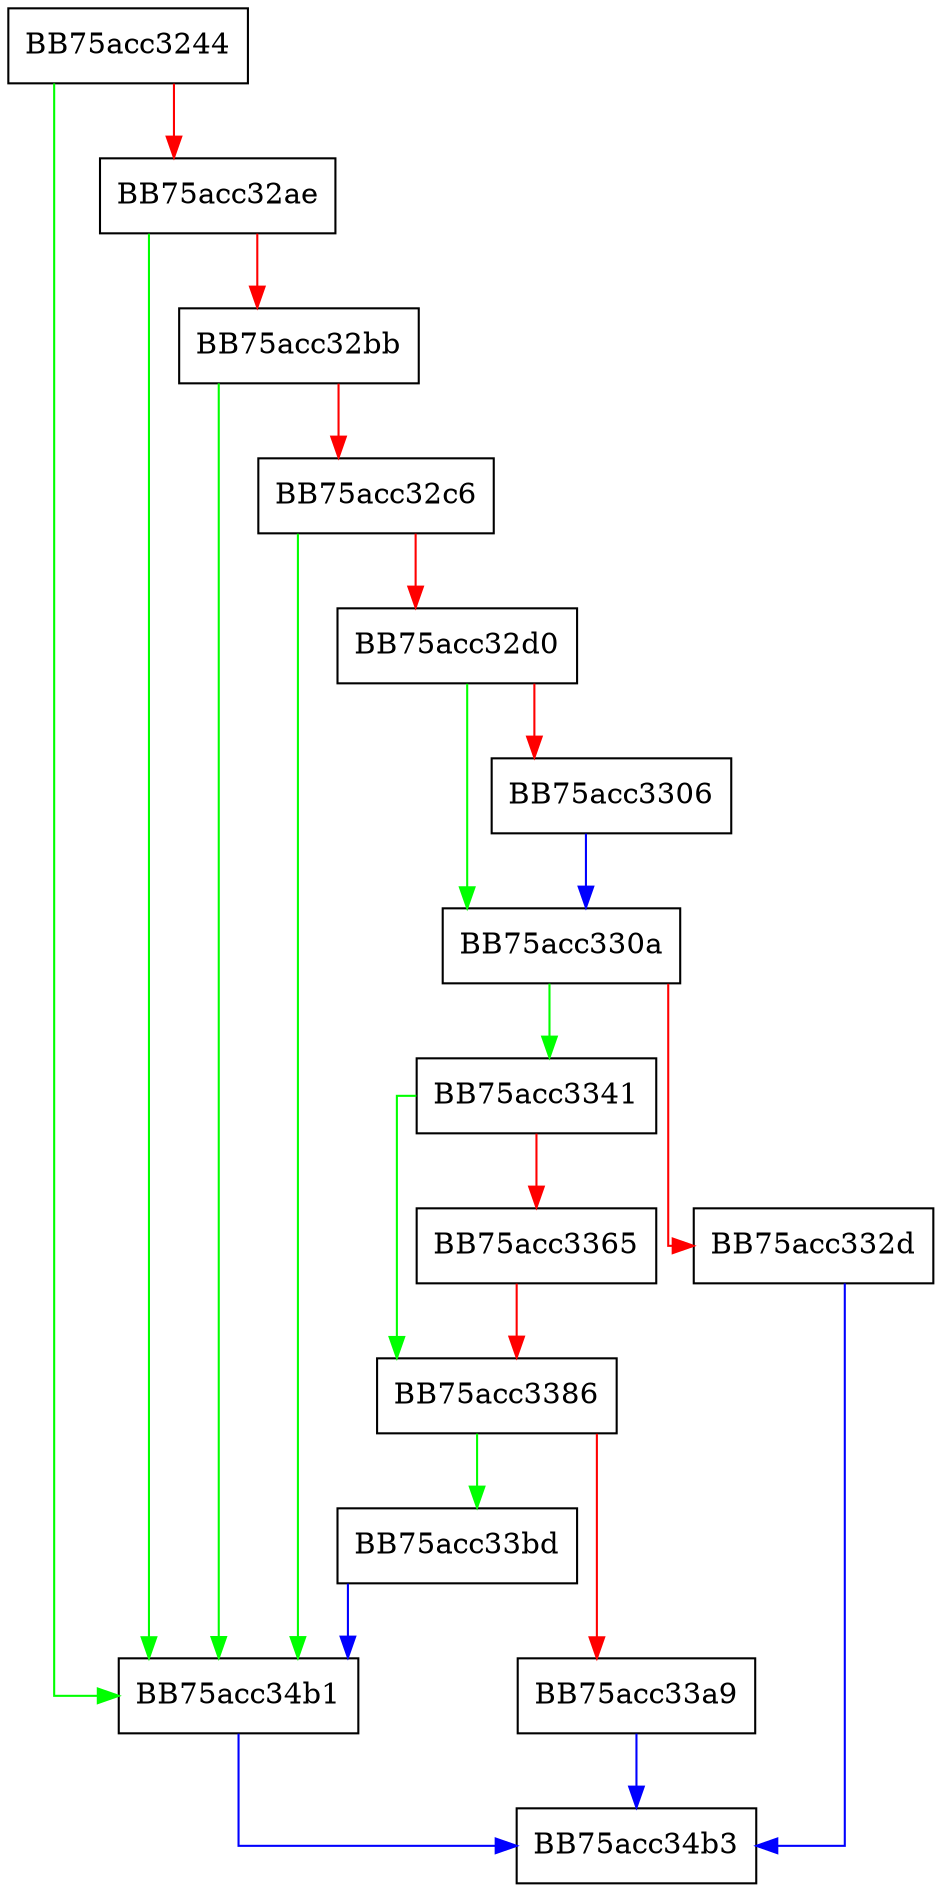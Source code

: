 digraph ScanImpl {
  node [shape="box"];
  graph [splines=ortho];
  BB75acc3244 -> BB75acc34b1 [color="green"];
  BB75acc3244 -> BB75acc32ae [color="red"];
  BB75acc32ae -> BB75acc34b1 [color="green"];
  BB75acc32ae -> BB75acc32bb [color="red"];
  BB75acc32bb -> BB75acc34b1 [color="green"];
  BB75acc32bb -> BB75acc32c6 [color="red"];
  BB75acc32c6 -> BB75acc34b1 [color="green"];
  BB75acc32c6 -> BB75acc32d0 [color="red"];
  BB75acc32d0 -> BB75acc330a [color="green"];
  BB75acc32d0 -> BB75acc3306 [color="red"];
  BB75acc3306 -> BB75acc330a [color="blue"];
  BB75acc330a -> BB75acc3341 [color="green"];
  BB75acc330a -> BB75acc332d [color="red"];
  BB75acc332d -> BB75acc34b3 [color="blue"];
  BB75acc3341 -> BB75acc3386 [color="green"];
  BB75acc3341 -> BB75acc3365 [color="red"];
  BB75acc3365 -> BB75acc3386 [color="red"];
  BB75acc3386 -> BB75acc33bd [color="green"];
  BB75acc3386 -> BB75acc33a9 [color="red"];
  BB75acc33a9 -> BB75acc34b3 [color="blue"];
  BB75acc33bd -> BB75acc34b1 [color="blue"];
  BB75acc34b1 -> BB75acc34b3 [color="blue"];
}